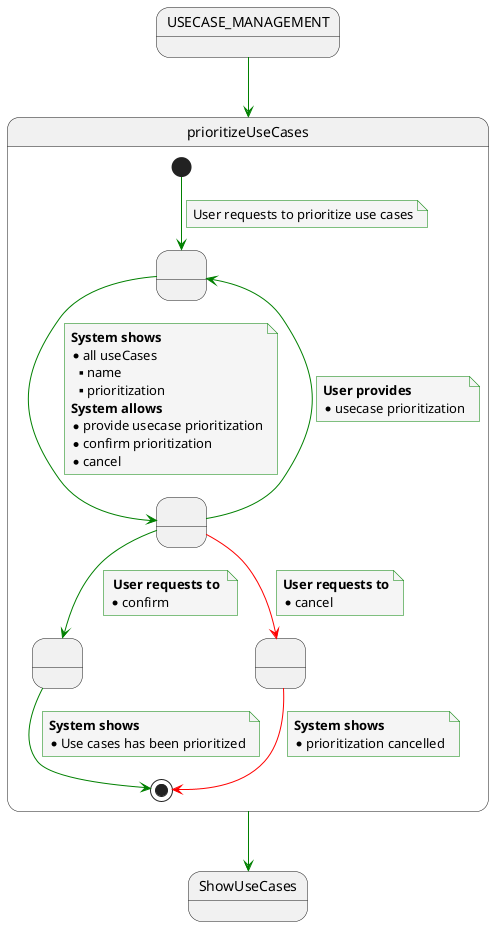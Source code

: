 @startuml
    skinparam {
        NoteBackgroundColor #whiteSmoke
        ArrowColor #green
        NoteBorderColor #green
    }
state ShowUseCases

USECASE_MANAGEMENT --> prioritizeUseCases

state prioritizeUseCases {

state 1 as " "
state 2 as " "
state 12 as " "
state 13 as " "


[*] --> 1
note on link
    User requests to prioritize use cases
end note

1 --> 2
note on link
<b>System shows</b>
* all useCases
** name
** prioritization
<b>System allows</b>
* provide usecase prioritization
* confirm prioritization
* cancel
end note

2 --> 1
note on link
<b>User provides</b>
* usecase prioritization
end note

2 --> 12
note on link
    <b> User requests to </b>
    * confirm
end note

12 --> [*]
note on link
    <b>System shows</b>
    * Use cases has been prioritized
end note

'Variation path
2 -[#red]-> 13
note on link
    <b>User requests to</b>
    * cancel
end note

13 -[#red]-> [*]
note on link
<b>System shows</b>
* prioritization cancelled
end note

prioritizeUseCases --> ShowUseCases

@enduml
